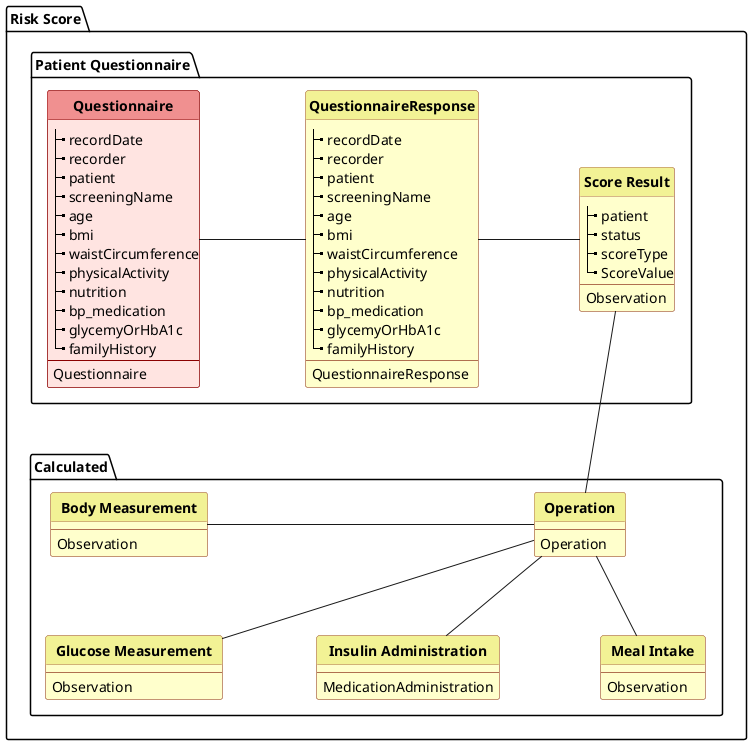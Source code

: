 @startuml
'skinparam linetype polyline
hide circle
hide stereotype

skinparam class<<AS>> {
 BorderColor DarkRed
 BackgroundColor MistyRose
 HeaderBackgroundColor #f09090
}
skinparam class<<MD>> {
 BorderColor DarkSlateGray
 BackgroundColor WhiteSmoke
 HeaderBackgroundColor #909090
}
skinparam class<<FL>> {
 BorderColor #b07050
 BackgroundColor BUSINESS
 HeaderBackgroundColor #f2f295
}
skinparam class<<TM>> {
 BorderColor #505090
 BackgroundColor APPLICATION
 HeaderBackgroundColor SkyBlue
}
skinparam class<<TL>> {
 BorderColor DarkGreen
 BackgroundColor PHYSICAL
 HeaderBackgroundColor LimeGreen
}


package "Risk Score" as RiskScore {

package "Patient Questionnaire" as PatQuest {
  class "**Questionnaire**" as quest<<AS>> {
|_ recordDate
|_ recorder
|_ patient
|_ screeningName
|_ age
|_ bmi
|_ waistCircumference
|_ physicalActivity
|_ nutrition
|_ bp_medication
|_ glycemyOrHbA1c
|_ familyHistory
--
  Questionnaire
  }
  class "**QuestionnaireResponse**" as questr<<FL>> {
|_ recordDate
|_ recorder
|_ patient
|_ screeningName
|_ age
|_ bmi
|_ waistCircumference
|_ physicalActivity
|_ nutrition
|_ bp_medication
|_ glycemyOrHbA1c
|_ familyHistory
--
  QuestionnaireResponse
  }


  class "**Score Result**" as score<<FL>> {
|_ patient
|_ status
|_ scoreType
|_ ScoreValue
--
  Observation
  }

}


  package  "**Calculated**" as calc<<FL>> {
  class "**  Operation  **" as operation<<FL>> {
--
  Operation
  }




  class "**  Glucose Measurement  **" as glucose<<FL>> {
--
  Observation
  }
  class "**  Meal Intake  **" as meal<<FL>> {
--
  Observation
  }
  class "**  Insulin Administration  **" as insulin<<FL>> {
--
  MedicationAdministration
  }

  class "**  Body Measurement  **" as bodym<<FL>> {
--
  Observation
  }
 
}
  quest -right- questr : "                     "
  questr -right- score : "                   "
  
  quest -down[hidden]- bodym : "               "

  operation -up- score
  operation -down- meal

  bodym - operation: "                                                                                      "
  operation - insulin
  operation - glucose


  bodym -down[hidden]- glucose :  "            "
  glucose -right[hidden]- insulin :  "                 "
  insulin -right[hidden]- meal:  "                   "




'  bodym -left[hidden] glucose
  

  
  
  
}

@enduml